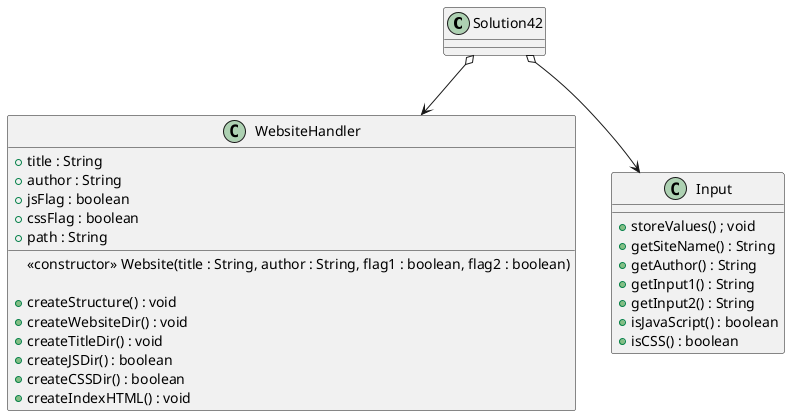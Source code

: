 @startuml
'https://plantuml.com/class-diagram
Solution42 o--> WebsiteHandler
Solution42 o--> Input

class Solution42 {

}

class Input {
    + storeValues() ; void
    + getSiteName() : String
    + getAuthor() : String
    + getInput1() : String
    + getInput2() : String
    + isJavaScript() : boolean
    + isCSS() : boolean
}

class WebsiteHandler {
    + title : String
    + author : String
    + jsFlag : boolean
    + cssFlag : boolean
    + path : String

    <<constructor>> Website(title : String, author : String, flag1 : boolean, flag2 : boolean)

    + createStructure() : void
    + createWebsiteDir() : void
    + createTitleDir() : void
    + createJSDir() : boolean
    + createCSSDir() : boolean
    + createIndexHTML() : void
}
@enduml